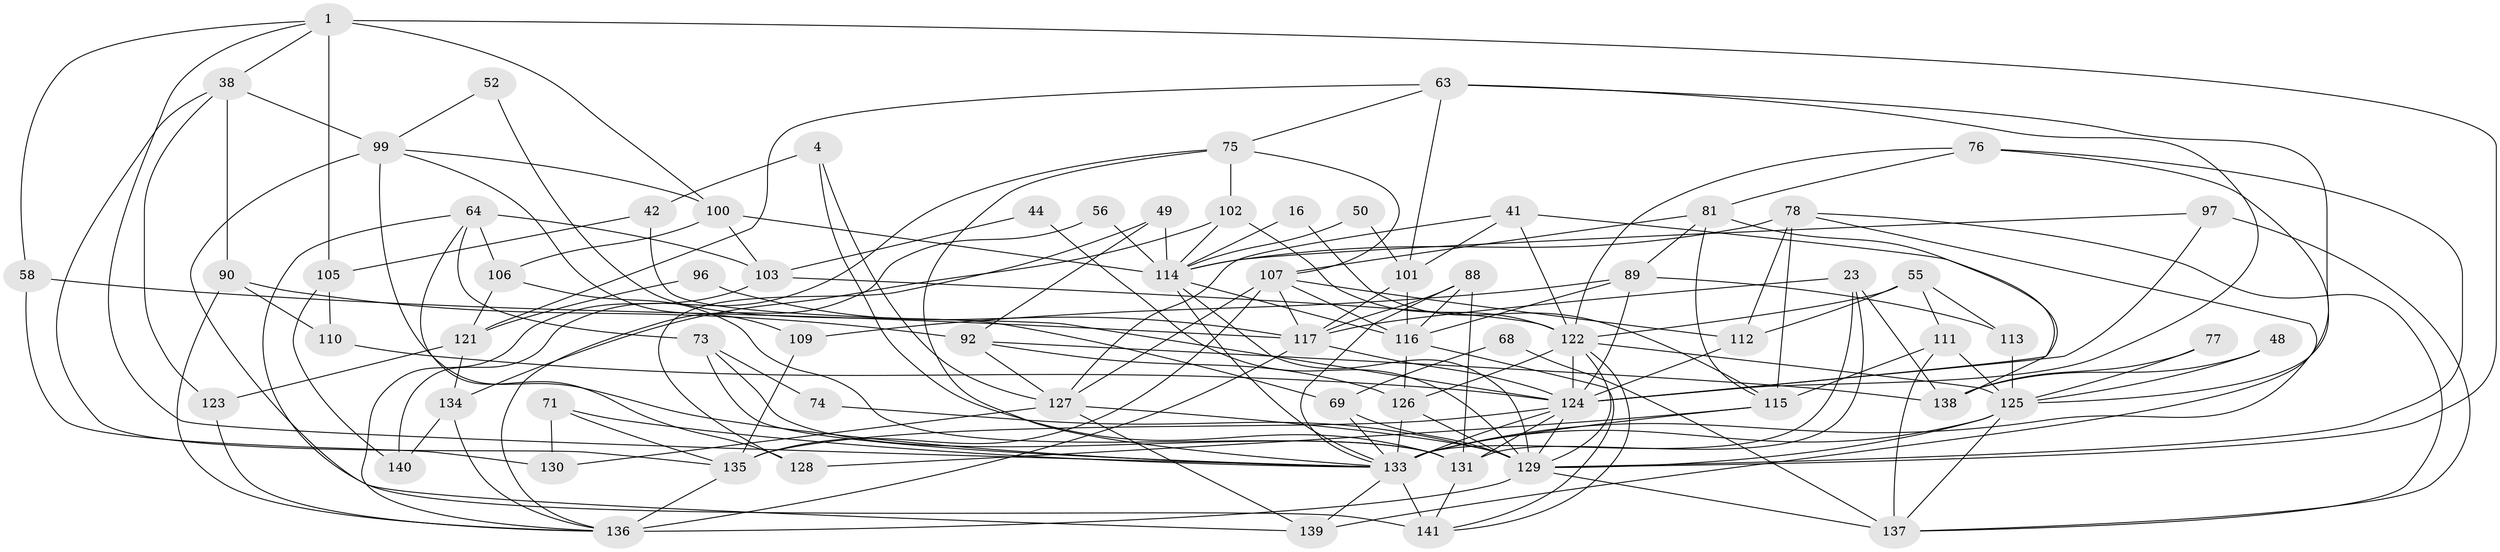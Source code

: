 // original degree distribution, {7: 0.0425531914893617, 3: 0.2695035460992908, 6: 0.07801418439716312, 4: 0.24113475177304963, 2: 0.1276595744680851, 5: 0.24113475177304963}
// Generated by graph-tools (version 1.1) at 2025/49/03/09/25 04:49:30]
// undirected, 70 vertices, 170 edges
graph export_dot {
graph [start="1"]
  node [color=gray90,style=filled];
  1;
  4;
  16;
  23;
  38;
  41;
  42;
  44;
  48;
  49;
  50;
  52;
  55;
  56;
  58;
  63;
  64;
  68;
  69;
  71;
  73;
  74;
  75 [super="+10"];
  76;
  77;
  78 [super="+11"];
  81 [super="+20+51"];
  88 [super="+43"];
  89 [super="+13"];
  90 [super="+19"];
  92;
  96;
  97 [super="+61"];
  99;
  100 [super="+14"];
  101;
  102;
  103 [super="+62"];
  105 [super="+84"];
  106;
  107 [super="+57"];
  109;
  110;
  111;
  112;
  113;
  114 [super="+93+67"];
  115 [super="+33"];
  116 [super="+30"];
  117 [super="+72+36+53"];
  121;
  122 [super="+9+18+8+27+66"];
  123;
  124 [super="+60+86+22+91+87"];
  125 [super="+95+120+94"];
  126 [super="+80"];
  127 [super="+98"];
  128;
  129 [super="+31+85"];
  130;
  131 [super="+119"];
  133 [super="+34+65+108+82+118"];
  134;
  135 [super="+104"];
  136 [super="+70+79"];
  137 [super="+29+37"];
  138 [super="+15"];
  139 [super="+46"];
  140;
  141 [super="+132"];
  1 -- 38;
  1 -- 58;
  1 -- 100;
  1 -- 105 [weight=2];
  1 -- 133;
  1 -- 129;
  4 -- 42;
  4 -- 131 [weight=2];
  4 -- 127;
  16 -- 115;
  16 -- 114 [weight=2];
  23 -- 117;
  23 -- 131 [weight=2];
  23 -- 138;
  23 -- 133;
  38 -- 123;
  38 -- 99;
  38 -- 135;
  38 -- 90;
  41 -- 101;
  41 -- 127;
  41 -- 138;
  41 -- 122;
  42 -- 124;
  42 -- 105;
  44 -- 129;
  44 -- 103;
  48 -- 125;
  48 -- 138;
  49 -- 114;
  49 -- 128;
  49 -- 92;
  50 -- 101;
  50 -- 114;
  52 -- 69;
  52 -- 99;
  55 -- 111;
  55 -- 112;
  55 -- 113;
  55 -- 122 [weight=2];
  56 -- 114;
  56 -- 136;
  58 -- 130;
  58 -- 117;
  63 -- 101;
  63 -- 121;
  63 -- 124;
  63 -- 75;
  63 -- 125;
  64 -- 73;
  64 -- 103 [weight=2];
  64 -- 106;
  64 -- 128;
  64 -- 139;
  68 -- 137;
  68 -- 69;
  69 -- 129;
  69 -- 133 [weight=2];
  71 -- 130;
  71 -- 135;
  71 -- 133;
  73 -- 131;
  73 -- 74;
  73 -- 133 [weight=2];
  74 -- 129;
  75 -- 107;
  75 -- 102;
  75 -- 140;
  75 -- 133;
  76 -- 122;
  76 -- 81;
  76 -- 129;
  76 -- 133;
  77 -- 125;
  77 -- 138;
  78 -- 112;
  78 -- 139;
  78 -- 114;
  78 -- 115;
  78 -- 137;
  81 -- 107;
  81 -- 115;
  81 -- 124 [weight=2];
  81 -- 89;
  88 -- 116;
  88 -- 131 [weight=2];
  88 -- 117;
  88 -- 133;
  89 -- 113 [weight=2];
  89 -- 109;
  89 -- 116;
  89 -- 124;
  90 -- 110;
  90 -- 136 [weight=2];
  90 -- 92;
  92 -- 138;
  92 -- 126;
  92 -- 127;
  96 -- 121;
  96 -- 117;
  97 -- 114;
  97 -- 137;
  97 -- 124;
  99 -- 109;
  99 -- 141 [weight=2];
  99 -- 100;
  99 -- 133;
  100 -- 103;
  100 -- 106;
  100 -- 114;
  101 -- 116;
  101 -- 117;
  102 -- 114;
  102 -- 134;
  102 -- 122 [weight=2];
  103 -- 136;
  103 -- 122;
  105 -- 140;
  105 -- 110;
  106 -- 121;
  106 -- 131;
  107 -- 112;
  107 -- 117;
  107 -- 135 [weight=2];
  107 -- 116;
  107 -- 127;
  109 -- 135;
  110 -- 124;
  111 -- 115 [weight=2];
  111 -- 137;
  111 -- 125;
  112 -- 124;
  113 -- 125;
  114 -- 116;
  114 -- 133 [weight=2];
  114 -- 129;
  115 -- 128;
  115 -- 133;
  116 -- 126;
  116 -- 141;
  117 -- 136 [weight=2];
  117 -- 124;
  121 -- 123;
  121 -- 134;
  122 -- 124 [weight=3];
  122 -- 141;
  122 -- 125 [weight=2];
  122 -- 126 [weight=2];
  122 -- 129;
  123 -- 136;
  124 -- 129 [weight=2];
  124 -- 131;
  124 -- 135 [weight=2];
  124 -- 133 [weight=7];
  125 -- 133 [weight=5];
  125 -- 137;
  125 -- 129;
  126 -- 129;
  126 -- 133 [weight=2];
  127 -- 129 [weight=2];
  127 -- 130;
  127 -- 139;
  129 -- 136 [weight=3];
  129 -- 137 [weight=2];
  131 -- 141;
  133 -- 141;
  133 -- 139;
  134 -- 140;
  134 -- 136;
  135 -- 136;
}
